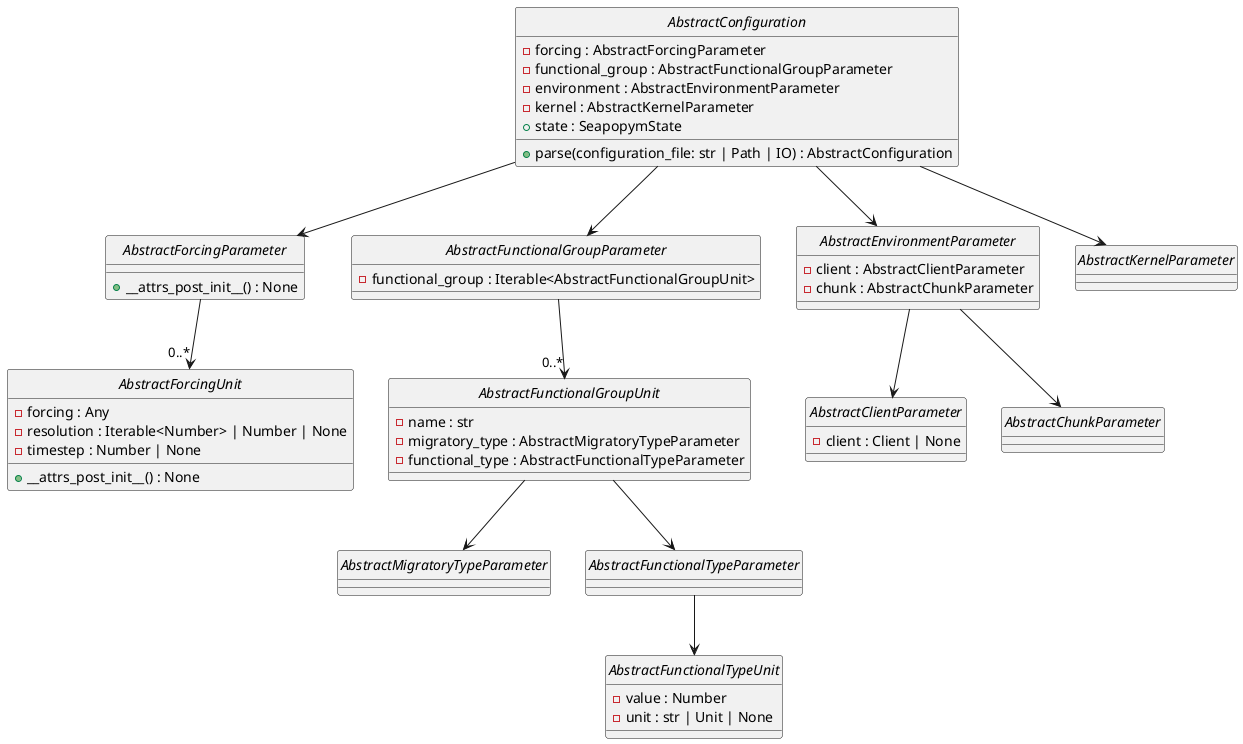 @startuml mon_diagram
skinparam style strictuml

abstract class AbstractForcingParameter {
    +__attrs_post_init__() : None
}

abstract class AbstractForcingUnit {
    -forcing : Any
    -resolution : Iterable<Number> | Number | None
    -timestep : Number | None
    +__attrs_post_init__() : None
}

abstract class AbstractFunctionalGroupParameter {
    -functional_group : Iterable<AbstractFunctionalGroupUnit>
}

abstract class AbstractFunctionalGroupUnit {
    -name : str
    -migratory_type : AbstractMigratoryTypeParameter
    -functional_type : AbstractFunctionalTypeParameter
}

abstract class AbstractMigratoryTypeParameter
abstract class AbstractFunctionalTypeParameter

abstract class AbstractFunctionalTypeUnit {
    -value : Number
    -unit : str | Unit | None
}

abstract class AbstractEnvironmentParameter {
    -client : AbstractClientParameter
    -chunk : AbstractChunkParameter
}

abstract class AbstractClientParameter {
    -client : Client | None
}

abstract class AbstractChunkParameter
abstract class AbstractKernelParameter

abstract class AbstractConfiguration {
    -forcing : AbstractForcingParameter
    -functional_group : AbstractFunctionalGroupParameter
    -environment : AbstractEnvironmentParameter
    -kernel : AbstractKernelParameter
    +state : SeapopymState
    +parse(configuration_file: str | Path | IO) : AbstractConfiguration
}

' Relations
AbstractFunctionalGroupParameter --> "0..*" AbstractFunctionalGroupUnit
AbstractFunctionalGroupUnit --> AbstractMigratoryTypeParameter
AbstractFunctionalGroupUnit --> AbstractFunctionalTypeParameter
AbstractEnvironmentParameter --> AbstractClientParameter
AbstractEnvironmentParameter --> AbstractChunkParameter
AbstractConfiguration --> AbstractForcingParameter
AbstractConfiguration --> AbstractFunctionalGroupParameter
AbstractConfiguration --> AbstractEnvironmentParameter
AbstractConfiguration --> AbstractKernelParameter
AbstractForcingParameter --> "0..*" AbstractForcingUnit
AbstractFunctionalTypeParameter --> AbstractFunctionalTypeUnit

@enduml
